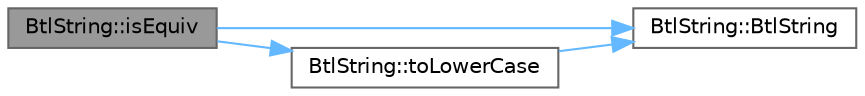 digraph "BtlString::isEquiv"
{
 // LATEX_PDF_SIZE
  bgcolor="transparent";
  edge [fontname=Helvetica,fontsize=10,labelfontname=Helvetica,labelfontsize=10];
  node [fontname=Helvetica,fontsize=10,shape=box,height=0.2,width=0.4];
  rankdir="LR";
  Node1 [id="Node000001",label="BtlString::isEquiv",height=0.2,width=0.4,color="gray40", fillcolor="grey60", style="filled", fontcolor="black",tooltip=" "];
  Node1 -> Node2 [id="edge4_Node000001_Node000002",color="steelblue1",style="solid",tooltip=" "];
  Node2 [id="Node000002",label="BtlString::BtlString",height=0.2,width=0.4,color="grey40", fillcolor="white", style="filled",URL="$class_btl_string.html#a27885d5b08af9f43c3ededc3925b5a9c",tooltip=" "];
  Node1 -> Node3 [id="edge5_Node000001_Node000003",color="steelblue1",style="solid",tooltip=" "];
  Node3 [id="Node000003",label="BtlString::toLowerCase",height=0.2,width=0.4,color="grey40", fillcolor="white", style="filled",URL="$class_btl_string.html#ada1b52b906ff481c13f55b7373386489",tooltip=" "];
  Node3 -> Node2 [id="edge6_Node000003_Node000002",color="steelblue1",style="solid",tooltip=" "];
}
